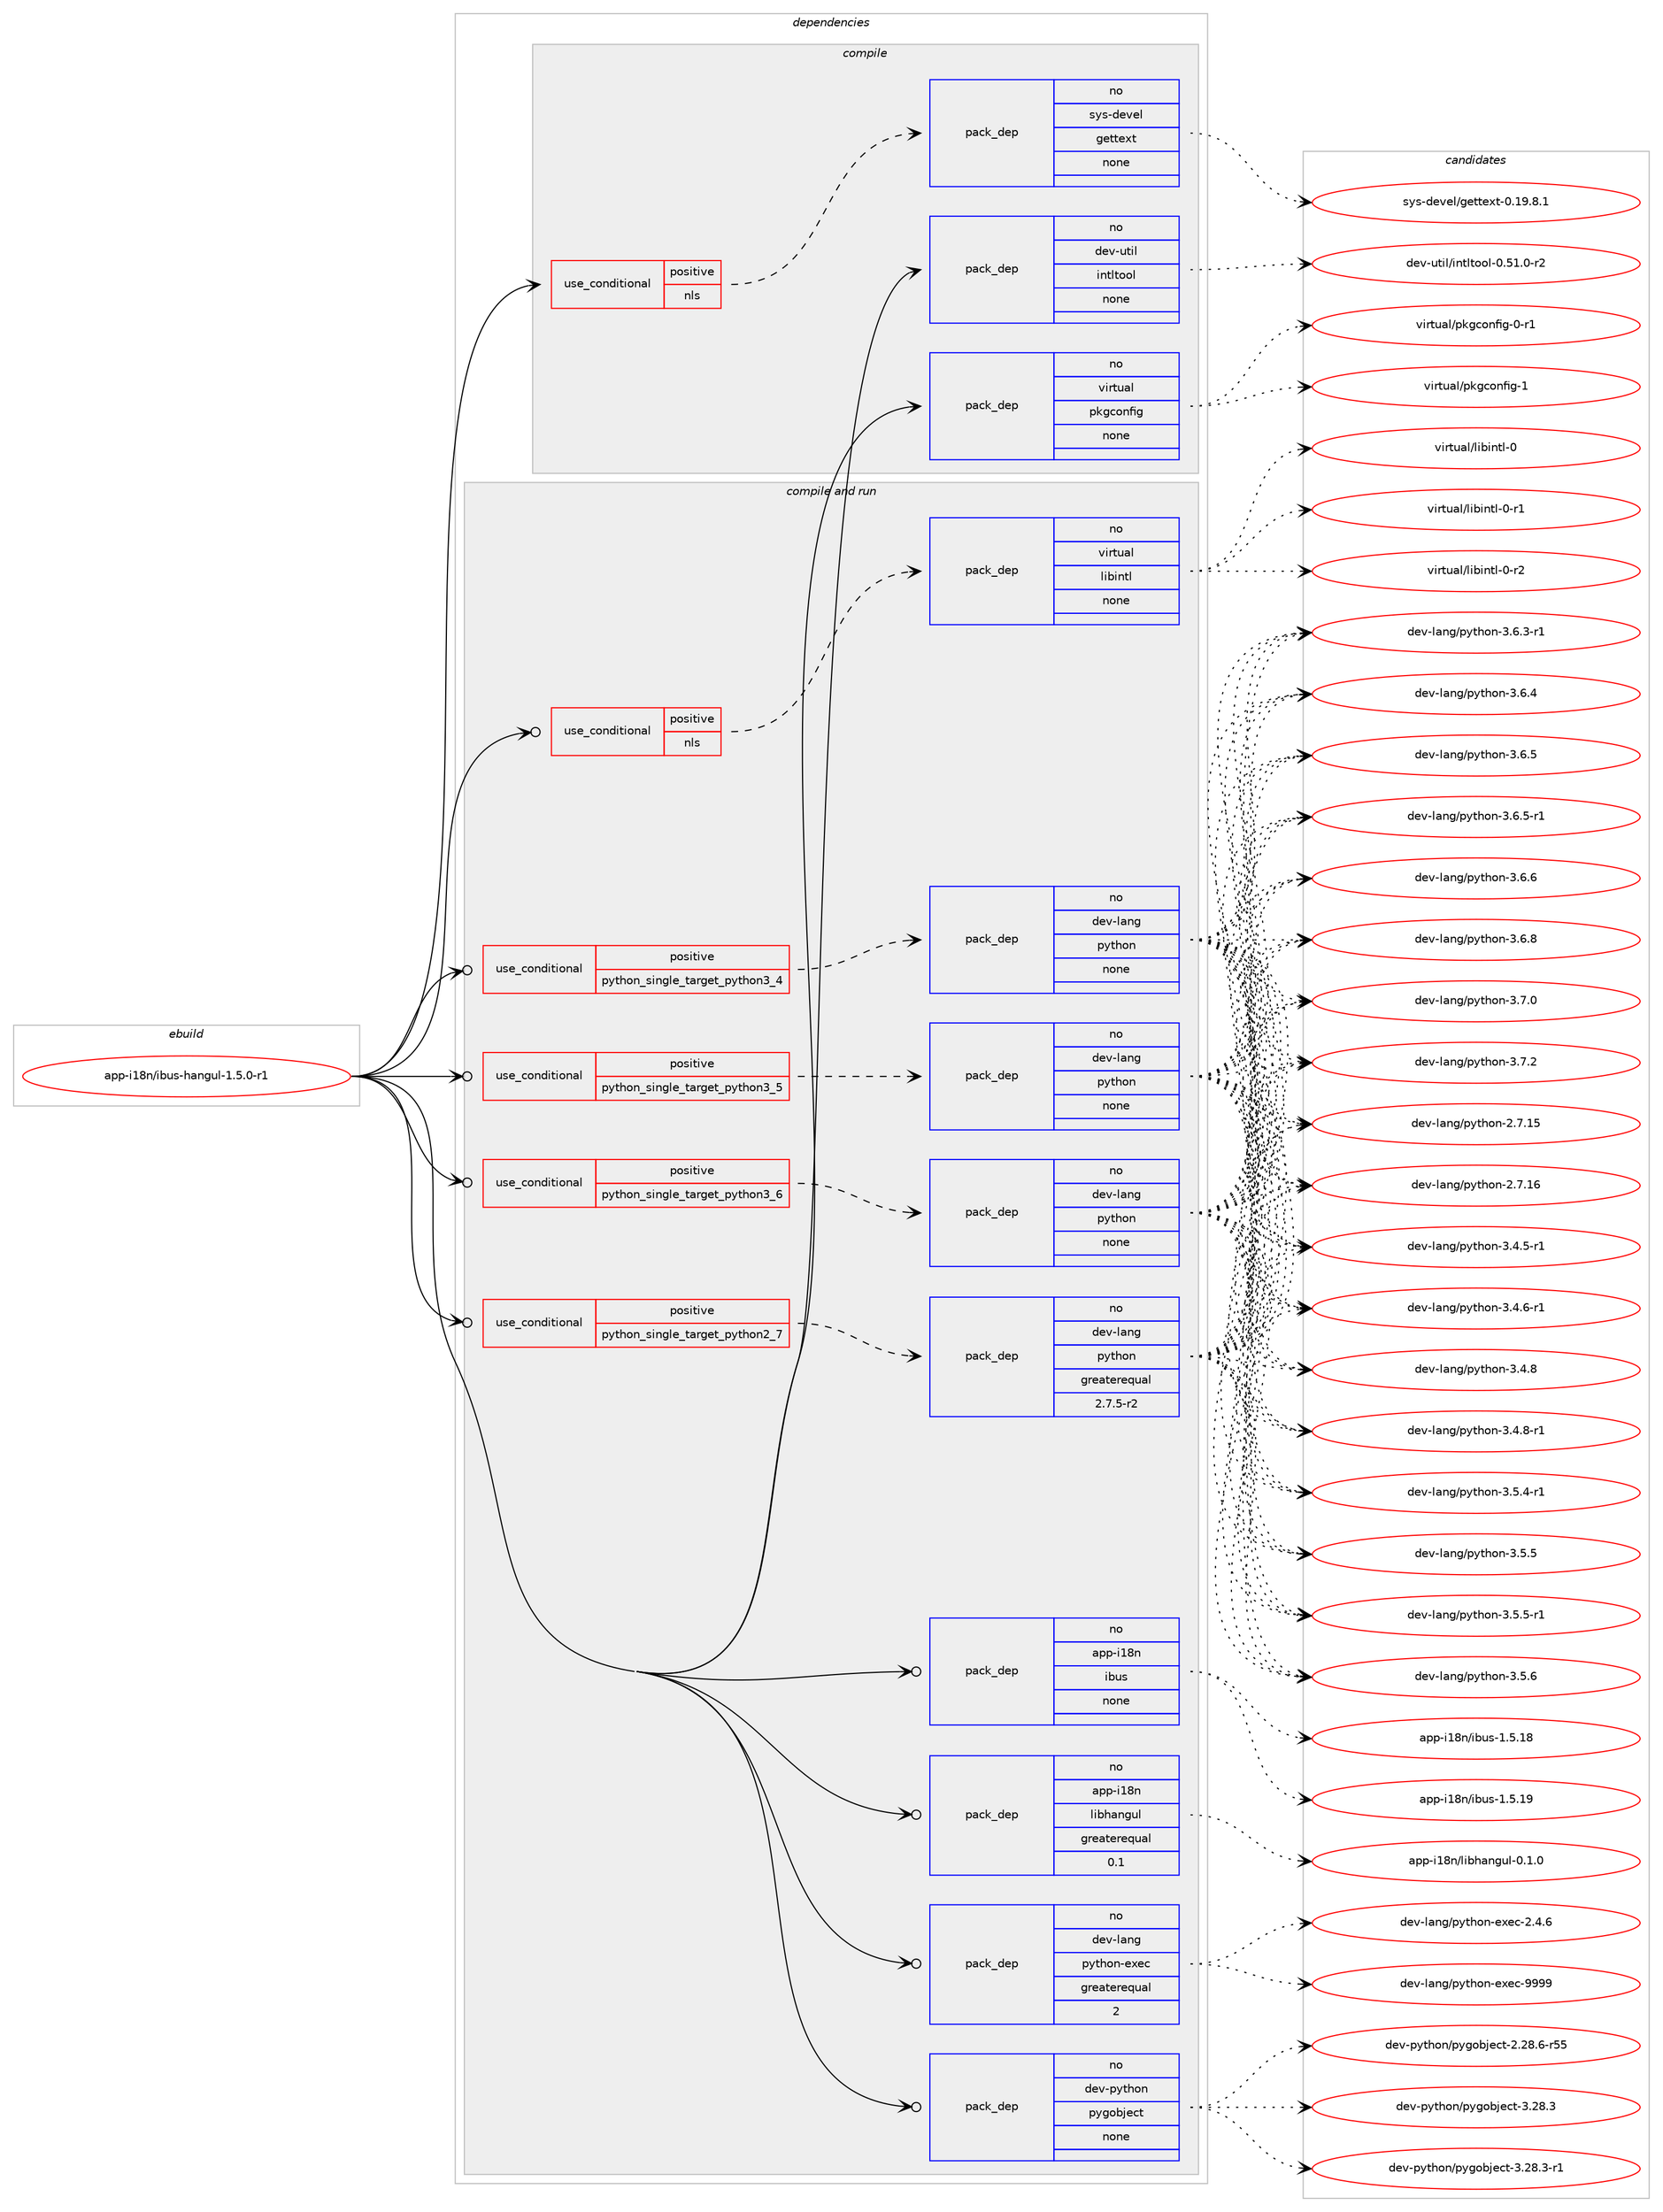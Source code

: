 digraph prolog {

# *************
# Graph options
# *************

newrank=true;
concentrate=true;
compound=true;
graph [rankdir=LR,fontname=Helvetica,fontsize=10,ranksep=1.5];#, ranksep=2.5, nodesep=0.2];
edge  [arrowhead=vee];
node  [fontname=Helvetica,fontsize=10];

# **********
# The ebuild
# **********

subgraph cluster_leftcol {
color=gray;
rank=same;
label=<<i>ebuild</i>>;
id [label="app-i18n/ibus-hangul-1.5.0-r1", color=red, width=4, href="../app-i18n/ibus-hangul-1.5.0-r1.svg"];
}

# ****************
# The dependencies
# ****************

subgraph cluster_midcol {
color=gray;
label=<<i>dependencies</i>>;
subgraph cluster_compile {
fillcolor="#eeeeee";
style=filled;
label=<<i>compile</i>>;
subgraph cond352586 {
dependency1294994 [label=<<TABLE BORDER="0" CELLBORDER="1" CELLSPACING="0" CELLPADDING="4"><TR><TD ROWSPAN="3" CELLPADDING="10">use_conditional</TD></TR><TR><TD>positive</TD></TR><TR><TD>nls</TD></TR></TABLE>>, shape=none, color=red];
subgraph pack922304 {
dependency1294995 [label=<<TABLE BORDER="0" CELLBORDER="1" CELLSPACING="0" CELLPADDING="4" WIDTH="220"><TR><TD ROWSPAN="6" CELLPADDING="30">pack_dep</TD></TR><TR><TD WIDTH="110">no</TD></TR><TR><TD>sys-devel</TD></TR><TR><TD>gettext</TD></TR><TR><TD>none</TD></TR><TR><TD></TD></TR></TABLE>>, shape=none, color=blue];
}
dependency1294994:e -> dependency1294995:w [weight=20,style="dashed",arrowhead="vee"];
}
id:e -> dependency1294994:w [weight=20,style="solid",arrowhead="vee"];
subgraph pack922305 {
dependency1294996 [label=<<TABLE BORDER="0" CELLBORDER="1" CELLSPACING="0" CELLPADDING="4" WIDTH="220"><TR><TD ROWSPAN="6" CELLPADDING="30">pack_dep</TD></TR><TR><TD WIDTH="110">no</TD></TR><TR><TD>dev-util</TD></TR><TR><TD>intltool</TD></TR><TR><TD>none</TD></TR><TR><TD></TD></TR></TABLE>>, shape=none, color=blue];
}
id:e -> dependency1294996:w [weight=20,style="solid",arrowhead="vee"];
subgraph pack922306 {
dependency1294997 [label=<<TABLE BORDER="0" CELLBORDER="1" CELLSPACING="0" CELLPADDING="4" WIDTH="220"><TR><TD ROWSPAN="6" CELLPADDING="30">pack_dep</TD></TR><TR><TD WIDTH="110">no</TD></TR><TR><TD>virtual</TD></TR><TR><TD>pkgconfig</TD></TR><TR><TD>none</TD></TR><TR><TD></TD></TR></TABLE>>, shape=none, color=blue];
}
id:e -> dependency1294997:w [weight=20,style="solid",arrowhead="vee"];
}
subgraph cluster_compileandrun {
fillcolor="#eeeeee";
style=filled;
label=<<i>compile and run</i>>;
subgraph cond352587 {
dependency1294998 [label=<<TABLE BORDER="0" CELLBORDER="1" CELLSPACING="0" CELLPADDING="4"><TR><TD ROWSPAN="3" CELLPADDING="10">use_conditional</TD></TR><TR><TD>positive</TD></TR><TR><TD>nls</TD></TR></TABLE>>, shape=none, color=red];
subgraph pack922307 {
dependency1294999 [label=<<TABLE BORDER="0" CELLBORDER="1" CELLSPACING="0" CELLPADDING="4" WIDTH="220"><TR><TD ROWSPAN="6" CELLPADDING="30">pack_dep</TD></TR><TR><TD WIDTH="110">no</TD></TR><TR><TD>virtual</TD></TR><TR><TD>libintl</TD></TR><TR><TD>none</TD></TR><TR><TD></TD></TR></TABLE>>, shape=none, color=blue];
}
dependency1294998:e -> dependency1294999:w [weight=20,style="dashed",arrowhead="vee"];
}
id:e -> dependency1294998:w [weight=20,style="solid",arrowhead="odotvee"];
subgraph cond352588 {
dependency1295000 [label=<<TABLE BORDER="0" CELLBORDER="1" CELLSPACING="0" CELLPADDING="4"><TR><TD ROWSPAN="3" CELLPADDING="10">use_conditional</TD></TR><TR><TD>positive</TD></TR><TR><TD>python_single_target_python2_7</TD></TR></TABLE>>, shape=none, color=red];
subgraph pack922308 {
dependency1295001 [label=<<TABLE BORDER="0" CELLBORDER="1" CELLSPACING="0" CELLPADDING="4" WIDTH="220"><TR><TD ROWSPAN="6" CELLPADDING="30">pack_dep</TD></TR><TR><TD WIDTH="110">no</TD></TR><TR><TD>dev-lang</TD></TR><TR><TD>python</TD></TR><TR><TD>greaterequal</TD></TR><TR><TD>2.7.5-r2</TD></TR></TABLE>>, shape=none, color=blue];
}
dependency1295000:e -> dependency1295001:w [weight=20,style="dashed",arrowhead="vee"];
}
id:e -> dependency1295000:w [weight=20,style="solid",arrowhead="odotvee"];
subgraph cond352589 {
dependency1295002 [label=<<TABLE BORDER="0" CELLBORDER="1" CELLSPACING="0" CELLPADDING="4"><TR><TD ROWSPAN="3" CELLPADDING="10">use_conditional</TD></TR><TR><TD>positive</TD></TR><TR><TD>python_single_target_python3_4</TD></TR></TABLE>>, shape=none, color=red];
subgraph pack922309 {
dependency1295003 [label=<<TABLE BORDER="0" CELLBORDER="1" CELLSPACING="0" CELLPADDING="4" WIDTH="220"><TR><TD ROWSPAN="6" CELLPADDING="30">pack_dep</TD></TR><TR><TD WIDTH="110">no</TD></TR><TR><TD>dev-lang</TD></TR><TR><TD>python</TD></TR><TR><TD>none</TD></TR><TR><TD></TD></TR></TABLE>>, shape=none, color=blue];
}
dependency1295002:e -> dependency1295003:w [weight=20,style="dashed",arrowhead="vee"];
}
id:e -> dependency1295002:w [weight=20,style="solid",arrowhead="odotvee"];
subgraph cond352590 {
dependency1295004 [label=<<TABLE BORDER="0" CELLBORDER="1" CELLSPACING="0" CELLPADDING="4"><TR><TD ROWSPAN="3" CELLPADDING="10">use_conditional</TD></TR><TR><TD>positive</TD></TR><TR><TD>python_single_target_python3_5</TD></TR></TABLE>>, shape=none, color=red];
subgraph pack922310 {
dependency1295005 [label=<<TABLE BORDER="0" CELLBORDER="1" CELLSPACING="0" CELLPADDING="4" WIDTH="220"><TR><TD ROWSPAN="6" CELLPADDING="30">pack_dep</TD></TR><TR><TD WIDTH="110">no</TD></TR><TR><TD>dev-lang</TD></TR><TR><TD>python</TD></TR><TR><TD>none</TD></TR><TR><TD></TD></TR></TABLE>>, shape=none, color=blue];
}
dependency1295004:e -> dependency1295005:w [weight=20,style="dashed",arrowhead="vee"];
}
id:e -> dependency1295004:w [weight=20,style="solid",arrowhead="odotvee"];
subgraph cond352591 {
dependency1295006 [label=<<TABLE BORDER="0" CELLBORDER="1" CELLSPACING="0" CELLPADDING="4"><TR><TD ROWSPAN="3" CELLPADDING="10">use_conditional</TD></TR><TR><TD>positive</TD></TR><TR><TD>python_single_target_python3_6</TD></TR></TABLE>>, shape=none, color=red];
subgraph pack922311 {
dependency1295007 [label=<<TABLE BORDER="0" CELLBORDER="1" CELLSPACING="0" CELLPADDING="4" WIDTH="220"><TR><TD ROWSPAN="6" CELLPADDING="30">pack_dep</TD></TR><TR><TD WIDTH="110">no</TD></TR><TR><TD>dev-lang</TD></TR><TR><TD>python</TD></TR><TR><TD>none</TD></TR><TR><TD></TD></TR></TABLE>>, shape=none, color=blue];
}
dependency1295006:e -> dependency1295007:w [weight=20,style="dashed",arrowhead="vee"];
}
id:e -> dependency1295006:w [weight=20,style="solid",arrowhead="odotvee"];
subgraph pack922312 {
dependency1295008 [label=<<TABLE BORDER="0" CELLBORDER="1" CELLSPACING="0" CELLPADDING="4" WIDTH="220"><TR><TD ROWSPAN="6" CELLPADDING="30">pack_dep</TD></TR><TR><TD WIDTH="110">no</TD></TR><TR><TD>app-i18n</TD></TR><TR><TD>ibus</TD></TR><TR><TD>none</TD></TR><TR><TD></TD></TR></TABLE>>, shape=none, color=blue];
}
id:e -> dependency1295008:w [weight=20,style="solid",arrowhead="odotvee"];
subgraph pack922313 {
dependency1295009 [label=<<TABLE BORDER="0" CELLBORDER="1" CELLSPACING="0" CELLPADDING="4" WIDTH="220"><TR><TD ROWSPAN="6" CELLPADDING="30">pack_dep</TD></TR><TR><TD WIDTH="110">no</TD></TR><TR><TD>app-i18n</TD></TR><TR><TD>libhangul</TD></TR><TR><TD>greaterequal</TD></TR><TR><TD>0.1</TD></TR></TABLE>>, shape=none, color=blue];
}
id:e -> dependency1295009:w [weight=20,style="solid",arrowhead="odotvee"];
subgraph pack922314 {
dependency1295010 [label=<<TABLE BORDER="0" CELLBORDER="1" CELLSPACING="0" CELLPADDING="4" WIDTH="220"><TR><TD ROWSPAN="6" CELLPADDING="30">pack_dep</TD></TR><TR><TD WIDTH="110">no</TD></TR><TR><TD>dev-lang</TD></TR><TR><TD>python-exec</TD></TR><TR><TD>greaterequal</TD></TR><TR><TD>2</TD></TR></TABLE>>, shape=none, color=blue];
}
id:e -> dependency1295010:w [weight=20,style="solid",arrowhead="odotvee"];
subgraph pack922315 {
dependency1295011 [label=<<TABLE BORDER="0" CELLBORDER="1" CELLSPACING="0" CELLPADDING="4" WIDTH="220"><TR><TD ROWSPAN="6" CELLPADDING="30">pack_dep</TD></TR><TR><TD WIDTH="110">no</TD></TR><TR><TD>dev-python</TD></TR><TR><TD>pygobject</TD></TR><TR><TD>none</TD></TR><TR><TD></TD></TR></TABLE>>, shape=none, color=blue];
}
id:e -> dependency1295011:w [weight=20,style="solid",arrowhead="odotvee"];
}
subgraph cluster_run {
fillcolor="#eeeeee";
style=filled;
label=<<i>run</i>>;
}
}

# **************
# The candidates
# **************

subgraph cluster_choices {
rank=same;
color=gray;
label=<<i>candidates</i>>;

subgraph choice922304 {
color=black;
nodesep=1;
choice1151211154510010111810110847103101116116101120116454846495746564649 [label="sys-devel/gettext-0.19.8.1", color=red, width=4,href="../sys-devel/gettext-0.19.8.1.svg"];
dependency1294995:e -> choice1151211154510010111810110847103101116116101120116454846495746564649:w [style=dotted,weight="100"];
}
subgraph choice922305 {
color=black;
nodesep=1;
choice1001011184511711610510847105110116108116111111108454846534946484511450 [label="dev-util/intltool-0.51.0-r2", color=red, width=4,href="../dev-util/intltool-0.51.0-r2.svg"];
dependency1294996:e -> choice1001011184511711610510847105110116108116111111108454846534946484511450:w [style=dotted,weight="100"];
}
subgraph choice922306 {
color=black;
nodesep=1;
choice11810511411611797108471121071039911111010210510345484511449 [label="virtual/pkgconfig-0-r1", color=red, width=4,href="../virtual/pkgconfig-0-r1.svg"];
choice1181051141161179710847112107103991111101021051034549 [label="virtual/pkgconfig-1", color=red, width=4,href="../virtual/pkgconfig-1.svg"];
dependency1294997:e -> choice11810511411611797108471121071039911111010210510345484511449:w [style=dotted,weight="100"];
dependency1294997:e -> choice1181051141161179710847112107103991111101021051034549:w [style=dotted,weight="100"];
}
subgraph choice922307 {
color=black;
nodesep=1;
choice1181051141161179710847108105981051101161084548 [label="virtual/libintl-0", color=red, width=4,href="../virtual/libintl-0.svg"];
choice11810511411611797108471081059810511011610845484511449 [label="virtual/libintl-0-r1", color=red, width=4,href="../virtual/libintl-0-r1.svg"];
choice11810511411611797108471081059810511011610845484511450 [label="virtual/libintl-0-r2", color=red, width=4,href="../virtual/libintl-0-r2.svg"];
dependency1294999:e -> choice1181051141161179710847108105981051101161084548:w [style=dotted,weight="100"];
dependency1294999:e -> choice11810511411611797108471081059810511011610845484511449:w [style=dotted,weight="100"];
dependency1294999:e -> choice11810511411611797108471081059810511011610845484511450:w [style=dotted,weight="100"];
}
subgraph choice922308 {
color=black;
nodesep=1;
choice10010111845108971101034711212111610411111045504655464953 [label="dev-lang/python-2.7.15", color=red, width=4,href="../dev-lang/python-2.7.15.svg"];
choice10010111845108971101034711212111610411111045504655464954 [label="dev-lang/python-2.7.16", color=red, width=4,href="../dev-lang/python-2.7.16.svg"];
choice1001011184510897110103471121211161041111104551465246534511449 [label="dev-lang/python-3.4.5-r1", color=red, width=4,href="../dev-lang/python-3.4.5-r1.svg"];
choice1001011184510897110103471121211161041111104551465246544511449 [label="dev-lang/python-3.4.6-r1", color=red, width=4,href="../dev-lang/python-3.4.6-r1.svg"];
choice100101118451089711010347112121116104111110455146524656 [label="dev-lang/python-3.4.8", color=red, width=4,href="../dev-lang/python-3.4.8.svg"];
choice1001011184510897110103471121211161041111104551465246564511449 [label="dev-lang/python-3.4.8-r1", color=red, width=4,href="../dev-lang/python-3.4.8-r1.svg"];
choice1001011184510897110103471121211161041111104551465346524511449 [label="dev-lang/python-3.5.4-r1", color=red, width=4,href="../dev-lang/python-3.5.4-r1.svg"];
choice100101118451089711010347112121116104111110455146534653 [label="dev-lang/python-3.5.5", color=red, width=4,href="../dev-lang/python-3.5.5.svg"];
choice1001011184510897110103471121211161041111104551465346534511449 [label="dev-lang/python-3.5.5-r1", color=red, width=4,href="../dev-lang/python-3.5.5-r1.svg"];
choice100101118451089711010347112121116104111110455146534654 [label="dev-lang/python-3.5.6", color=red, width=4,href="../dev-lang/python-3.5.6.svg"];
choice1001011184510897110103471121211161041111104551465446514511449 [label="dev-lang/python-3.6.3-r1", color=red, width=4,href="../dev-lang/python-3.6.3-r1.svg"];
choice100101118451089711010347112121116104111110455146544652 [label="dev-lang/python-3.6.4", color=red, width=4,href="../dev-lang/python-3.6.4.svg"];
choice100101118451089711010347112121116104111110455146544653 [label="dev-lang/python-3.6.5", color=red, width=4,href="../dev-lang/python-3.6.5.svg"];
choice1001011184510897110103471121211161041111104551465446534511449 [label="dev-lang/python-3.6.5-r1", color=red, width=4,href="../dev-lang/python-3.6.5-r1.svg"];
choice100101118451089711010347112121116104111110455146544654 [label="dev-lang/python-3.6.6", color=red, width=4,href="../dev-lang/python-3.6.6.svg"];
choice100101118451089711010347112121116104111110455146544656 [label="dev-lang/python-3.6.8", color=red, width=4,href="../dev-lang/python-3.6.8.svg"];
choice100101118451089711010347112121116104111110455146554648 [label="dev-lang/python-3.7.0", color=red, width=4,href="../dev-lang/python-3.7.0.svg"];
choice100101118451089711010347112121116104111110455146554650 [label="dev-lang/python-3.7.2", color=red, width=4,href="../dev-lang/python-3.7.2.svg"];
dependency1295001:e -> choice10010111845108971101034711212111610411111045504655464953:w [style=dotted,weight="100"];
dependency1295001:e -> choice10010111845108971101034711212111610411111045504655464954:w [style=dotted,weight="100"];
dependency1295001:e -> choice1001011184510897110103471121211161041111104551465246534511449:w [style=dotted,weight="100"];
dependency1295001:e -> choice1001011184510897110103471121211161041111104551465246544511449:w [style=dotted,weight="100"];
dependency1295001:e -> choice100101118451089711010347112121116104111110455146524656:w [style=dotted,weight="100"];
dependency1295001:e -> choice1001011184510897110103471121211161041111104551465246564511449:w [style=dotted,weight="100"];
dependency1295001:e -> choice1001011184510897110103471121211161041111104551465346524511449:w [style=dotted,weight="100"];
dependency1295001:e -> choice100101118451089711010347112121116104111110455146534653:w [style=dotted,weight="100"];
dependency1295001:e -> choice1001011184510897110103471121211161041111104551465346534511449:w [style=dotted,weight="100"];
dependency1295001:e -> choice100101118451089711010347112121116104111110455146534654:w [style=dotted,weight="100"];
dependency1295001:e -> choice1001011184510897110103471121211161041111104551465446514511449:w [style=dotted,weight="100"];
dependency1295001:e -> choice100101118451089711010347112121116104111110455146544652:w [style=dotted,weight="100"];
dependency1295001:e -> choice100101118451089711010347112121116104111110455146544653:w [style=dotted,weight="100"];
dependency1295001:e -> choice1001011184510897110103471121211161041111104551465446534511449:w [style=dotted,weight="100"];
dependency1295001:e -> choice100101118451089711010347112121116104111110455146544654:w [style=dotted,weight="100"];
dependency1295001:e -> choice100101118451089711010347112121116104111110455146544656:w [style=dotted,weight="100"];
dependency1295001:e -> choice100101118451089711010347112121116104111110455146554648:w [style=dotted,weight="100"];
dependency1295001:e -> choice100101118451089711010347112121116104111110455146554650:w [style=dotted,weight="100"];
}
subgraph choice922309 {
color=black;
nodesep=1;
choice10010111845108971101034711212111610411111045504655464953 [label="dev-lang/python-2.7.15", color=red, width=4,href="../dev-lang/python-2.7.15.svg"];
choice10010111845108971101034711212111610411111045504655464954 [label="dev-lang/python-2.7.16", color=red, width=4,href="../dev-lang/python-2.7.16.svg"];
choice1001011184510897110103471121211161041111104551465246534511449 [label="dev-lang/python-3.4.5-r1", color=red, width=4,href="../dev-lang/python-3.4.5-r1.svg"];
choice1001011184510897110103471121211161041111104551465246544511449 [label="dev-lang/python-3.4.6-r1", color=red, width=4,href="../dev-lang/python-3.4.6-r1.svg"];
choice100101118451089711010347112121116104111110455146524656 [label="dev-lang/python-3.4.8", color=red, width=4,href="../dev-lang/python-3.4.8.svg"];
choice1001011184510897110103471121211161041111104551465246564511449 [label="dev-lang/python-3.4.8-r1", color=red, width=4,href="../dev-lang/python-3.4.8-r1.svg"];
choice1001011184510897110103471121211161041111104551465346524511449 [label="dev-lang/python-3.5.4-r1", color=red, width=4,href="../dev-lang/python-3.5.4-r1.svg"];
choice100101118451089711010347112121116104111110455146534653 [label="dev-lang/python-3.5.5", color=red, width=4,href="../dev-lang/python-3.5.5.svg"];
choice1001011184510897110103471121211161041111104551465346534511449 [label="dev-lang/python-3.5.5-r1", color=red, width=4,href="../dev-lang/python-3.5.5-r1.svg"];
choice100101118451089711010347112121116104111110455146534654 [label="dev-lang/python-3.5.6", color=red, width=4,href="../dev-lang/python-3.5.6.svg"];
choice1001011184510897110103471121211161041111104551465446514511449 [label="dev-lang/python-3.6.3-r1", color=red, width=4,href="../dev-lang/python-3.6.3-r1.svg"];
choice100101118451089711010347112121116104111110455146544652 [label="dev-lang/python-3.6.4", color=red, width=4,href="../dev-lang/python-3.6.4.svg"];
choice100101118451089711010347112121116104111110455146544653 [label="dev-lang/python-3.6.5", color=red, width=4,href="../dev-lang/python-3.6.5.svg"];
choice1001011184510897110103471121211161041111104551465446534511449 [label="dev-lang/python-3.6.5-r1", color=red, width=4,href="../dev-lang/python-3.6.5-r1.svg"];
choice100101118451089711010347112121116104111110455146544654 [label="dev-lang/python-3.6.6", color=red, width=4,href="../dev-lang/python-3.6.6.svg"];
choice100101118451089711010347112121116104111110455146544656 [label="dev-lang/python-3.6.8", color=red, width=4,href="../dev-lang/python-3.6.8.svg"];
choice100101118451089711010347112121116104111110455146554648 [label="dev-lang/python-3.7.0", color=red, width=4,href="../dev-lang/python-3.7.0.svg"];
choice100101118451089711010347112121116104111110455146554650 [label="dev-lang/python-3.7.2", color=red, width=4,href="../dev-lang/python-3.7.2.svg"];
dependency1295003:e -> choice10010111845108971101034711212111610411111045504655464953:w [style=dotted,weight="100"];
dependency1295003:e -> choice10010111845108971101034711212111610411111045504655464954:w [style=dotted,weight="100"];
dependency1295003:e -> choice1001011184510897110103471121211161041111104551465246534511449:w [style=dotted,weight="100"];
dependency1295003:e -> choice1001011184510897110103471121211161041111104551465246544511449:w [style=dotted,weight="100"];
dependency1295003:e -> choice100101118451089711010347112121116104111110455146524656:w [style=dotted,weight="100"];
dependency1295003:e -> choice1001011184510897110103471121211161041111104551465246564511449:w [style=dotted,weight="100"];
dependency1295003:e -> choice1001011184510897110103471121211161041111104551465346524511449:w [style=dotted,weight="100"];
dependency1295003:e -> choice100101118451089711010347112121116104111110455146534653:w [style=dotted,weight="100"];
dependency1295003:e -> choice1001011184510897110103471121211161041111104551465346534511449:w [style=dotted,weight="100"];
dependency1295003:e -> choice100101118451089711010347112121116104111110455146534654:w [style=dotted,weight="100"];
dependency1295003:e -> choice1001011184510897110103471121211161041111104551465446514511449:w [style=dotted,weight="100"];
dependency1295003:e -> choice100101118451089711010347112121116104111110455146544652:w [style=dotted,weight="100"];
dependency1295003:e -> choice100101118451089711010347112121116104111110455146544653:w [style=dotted,weight="100"];
dependency1295003:e -> choice1001011184510897110103471121211161041111104551465446534511449:w [style=dotted,weight="100"];
dependency1295003:e -> choice100101118451089711010347112121116104111110455146544654:w [style=dotted,weight="100"];
dependency1295003:e -> choice100101118451089711010347112121116104111110455146544656:w [style=dotted,weight="100"];
dependency1295003:e -> choice100101118451089711010347112121116104111110455146554648:w [style=dotted,weight="100"];
dependency1295003:e -> choice100101118451089711010347112121116104111110455146554650:w [style=dotted,weight="100"];
}
subgraph choice922310 {
color=black;
nodesep=1;
choice10010111845108971101034711212111610411111045504655464953 [label="dev-lang/python-2.7.15", color=red, width=4,href="../dev-lang/python-2.7.15.svg"];
choice10010111845108971101034711212111610411111045504655464954 [label="dev-lang/python-2.7.16", color=red, width=4,href="../dev-lang/python-2.7.16.svg"];
choice1001011184510897110103471121211161041111104551465246534511449 [label="dev-lang/python-3.4.5-r1", color=red, width=4,href="../dev-lang/python-3.4.5-r1.svg"];
choice1001011184510897110103471121211161041111104551465246544511449 [label="dev-lang/python-3.4.6-r1", color=red, width=4,href="../dev-lang/python-3.4.6-r1.svg"];
choice100101118451089711010347112121116104111110455146524656 [label="dev-lang/python-3.4.8", color=red, width=4,href="../dev-lang/python-3.4.8.svg"];
choice1001011184510897110103471121211161041111104551465246564511449 [label="dev-lang/python-3.4.8-r1", color=red, width=4,href="../dev-lang/python-3.4.8-r1.svg"];
choice1001011184510897110103471121211161041111104551465346524511449 [label="dev-lang/python-3.5.4-r1", color=red, width=4,href="../dev-lang/python-3.5.4-r1.svg"];
choice100101118451089711010347112121116104111110455146534653 [label="dev-lang/python-3.5.5", color=red, width=4,href="../dev-lang/python-3.5.5.svg"];
choice1001011184510897110103471121211161041111104551465346534511449 [label="dev-lang/python-3.5.5-r1", color=red, width=4,href="../dev-lang/python-3.5.5-r1.svg"];
choice100101118451089711010347112121116104111110455146534654 [label="dev-lang/python-3.5.6", color=red, width=4,href="../dev-lang/python-3.5.6.svg"];
choice1001011184510897110103471121211161041111104551465446514511449 [label="dev-lang/python-3.6.3-r1", color=red, width=4,href="../dev-lang/python-3.6.3-r1.svg"];
choice100101118451089711010347112121116104111110455146544652 [label="dev-lang/python-3.6.4", color=red, width=4,href="../dev-lang/python-3.6.4.svg"];
choice100101118451089711010347112121116104111110455146544653 [label="dev-lang/python-3.6.5", color=red, width=4,href="../dev-lang/python-3.6.5.svg"];
choice1001011184510897110103471121211161041111104551465446534511449 [label="dev-lang/python-3.6.5-r1", color=red, width=4,href="../dev-lang/python-3.6.5-r1.svg"];
choice100101118451089711010347112121116104111110455146544654 [label="dev-lang/python-3.6.6", color=red, width=4,href="../dev-lang/python-3.6.6.svg"];
choice100101118451089711010347112121116104111110455146544656 [label="dev-lang/python-3.6.8", color=red, width=4,href="../dev-lang/python-3.6.8.svg"];
choice100101118451089711010347112121116104111110455146554648 [label="dev-lang/python-3.7.0", color=red, width=4,href="../dev-lang/python-3.7.0.svg"];
choice100101118451089711010347112121116104111110455146554650 [label="dev-lang/python-3.7.2", color=red, width=4,href="../dev-lang/python-3.7.2.svg"];
dependency1295005:e -> choice10010111845108971101034711212111610411111045504655464953:w [style=dotted,weight="100"];
dependency1295005:e -> choice10010111845108971101034711212111610411111045504655464954:w [style=dotted,weight="100"];
dependency1295005:e -> choice1001011184510897110103471121211161041111104551465246534511449:w [style=dotted,weight="100"];
dependency1295005:e -> choice1001011184510897110103471121211161041111104551465246544511449:w [style=dotted,weight="100"];
dependency1295005:e -> choice100101118451089711010347112121116104111110455146524656:w [style=dotted,weight="100"];
dependency1295005:e -> choice1001011184510897110103471121211161041111104551465246564511449:w [style=dotted,weight="100"];
dependency1295005:e -> choice1001011184510897110103471121211161041111104551465346524511449:w [style=dotted,weight="100"];
dependency1295005:e -> choice100101118451089711010347112121116104111110455146534653:w [style=dotted,weight="100"];
dependency1295005:e -> choice1001011184510897110103471121211161041111104551465346534511449:w [style=dotted,weight="100"];
dependency1295005:e -> choice100101118451089711010347112121116104111110455146534654:w [style=dotted,weight="100"];
dependency1295005:e -> choice1001011184510897110103471121211161041111104551465446514511449:w [style=dotted,weight="100"];
dependency1295005:e -> choice100101118451089711010347112121116104111110455146544652:w [style=dotted,weight="100"];
dependency1295005:e -> choice100101118451089711010347112121116104111110455146544653:w [style=dotted,weight="100"];
dependency1295005:e -> choice1001011184510897110103471121211161041111104551465446534511449:w [style=dotted,weight="100"];
dependency1295005:e -> choice100101118451089711010347112121116104111110455146544654:w [style=dotted,weight="100"];
dependency1295005:e -> choice100101118451089711010347112121116104111110455146544656:w [style=dotted,weight="100"];
dependency1295005:e -> choice100101118451089711010347112121116104111110455146554648:w [style=dotted,weight="100"];
dependency1295005:e -> choice100101118451089711010347112121116104111110455146554650:w [style=dotted,weight="100"];
}
subgraph choice922311 {
color=black;
nodesep=1;
choice10010111845108971101034711212111610411111045504655464953 [label="dev-lang/python-2.7.15", color=red, width=4,href="../dev-lang/python-2.7.15.svg"];
choice10010111845108971101034711212111610411111045504655464954 [label="dev-lang/python-2.7.16", color=red, width=4,href="../dev-lang/python-2.7.16.svg"];
choice1001011184510897110103471121211161041111104551465246534511449 [label="dev-lang/python-3.4.5-r1", color=red, width=4,href="../dev-lang/python-3.4.5-r1.svg"];
choice1001011184510897110103471121211161041111104551465246544511449 [label="dev-lang/python-3.4.6-r1", color=red, width=4,href="../dev-lang/python-3.4.6-r1.svg"];
choice100101118451089711010347112121116104111110455146524656 [label="dev-lang/python-3.4.8", color=red, width=4,href="../dev-lang/python-3.4.8.svg"];
choice1001011184510897110103471121211161041111104551465246564511449 [label="dev-lang/python-3.4.8-r1", color=red, width=4,href="../dev-lang/python-3.4.8-r1.svg"];
choice1001011184510897110103471121211161041111104551465346524511449 [label="dev-lang/python-3.5.4-r1", color=red, width=4,href="../dev-lang/python-3.5.4-r1.svg"];
choice100101118451089711010347112121116104111110455146534653 [label="dev-lang/python-3.5.5", color=red, width=4,href="../dev-lang/python-3.5.5.svg"];
choice1001011184510897110103471121211161041111104551465346534511449 [label="dev-lang/python-3.5.5-r1", color=red, width=4,href="../dev-lang/python-3.5.5-r1.svg"];
choice100101118451089711010347112121116104111110455146534654 [label="dev-lang/python-3.5.6", color=red, width=4,href="../dev-lang/python-3.5.6.svg"];
choice1001011184510897110103471121211161041111104551465446514511449 [label="dev-lang/python-3.6.3-r1", color=red, width=4,href="../dev-lang/python-3.6.3-r1.svg"];
choice100101118451089711010347112121116104111110455146544652 [label="dev-lang/python-3.6.4", color=red, width=4,href="../dev-lang/python-3.6.4.svg"];
choice100101118451089711010347112121116104111110455146544653 [label="dev-lang/python-3.6.5", color=red, width=4,href="../dev-lang/python-3.6.5.svg"];
choice1001011184510897110103471121211161041111104551465446534511449 [label="dev-lang/python-3.6.5-r1", color=red, width=4,href="../dev-lang/python-3.6.5-r1.svg"];
choice100101118451089711010347112121116104111110455146544654 [label="dev-lang/python-3.6.6", color=red, width=4,href="../dev-lang/python-3.6.6.svg"];
choice100101118451089711010347112121116104111110455146544656 [label="dev-lang/python-3.6.8", color=red, width=4,href="../dev-lang/python-3.6.8.svg"];
choice100101118451089711010347112121116104111110455146554648 [label="dev-lang/python-3.7.0", color=red, width=4,href="../dev-lang/python-3.7.0.svg"];
choice100101118451089711010347112121116104111110455146554650 [label="dev-lang/python-3.7.2", color=red, width=4,href="../dev-lang/python-3.7.2.svg"];
dependency1295007:e -> choice10010111845108971101034711212111610411111045504655464953:w [style=dotted,weight="100"];
dependency1295007:e -> choice10010111845108971101034711212111610411111045504655464954:w [style=dotted,weight="100"];
dependency1295007:e -> choice1001011184510897110103471121211161041111104551465246534511449:w [style=dotted,weight="100"];
dependency1295007:e -> choice1001011184510897110103471121211161041111104551465246544511449:w [style=dotted,weight="100"];
dependency1295007:e -> choice100101118451089711010347112121116104111110455146524656:w [style=dotted,weight="100"];
dependency1295007:e -> choice1001011184510897110103471121211161041111104551465246564511449:w [style=dotted,weight="100"];
dependency1295007:e -> choice1001011184510897110103471121211161041111104551465346524511449:w [style=dotted,weight="100"];
dependency1295007:e -> choice100101118451089711010347112121116104111110455146534653:w [style=dotted,weight="100"];
dependency1295007:e -> choice1001011184510897110103471121211161041111104551465346534511449:w [style=dotted,weight="100"];
dependency1295007:e -> choice100101118451089711010347112121116104111110455146534654:w [style=dotted,weight="100"];
dependency1295007:e -> choice1001011184510897110103471121211161041111104551465446514511449:w [style=dotted,weight="100"];
dependency1295007:e -> choice100101118451089711010347112121116104111110455146544652:w [style=dotted,weight="100"];
dependency1295007:e -> choice100101118451089711010347112121116104111110455146544653:w [style=dotted,weight="100"];
dependency1295007:e -> choice1001011184510897110103471121211161041111104551465446534511449:w [style=dotted,weight="100"];
dependency1295007:e -> choice100101118451089711010347112121116104111110455146544654:w [style=dotted,weight="100"];
dependency1295007:e -> choice100101118451089711010347112121116104111110455146544656:w [style=dotted,weight="100"];
dependency1295007:e -> choice100101118451089711010347112121116104111110455146554648:w [style=dotted,weight="100"];
dependency1295007:e -> choice100101118451089711010347112121116104111110455146554650:w [style=dotted,weight="100"];
}
subgraph choice922312 {
color=black;
nodesep=1;
choice97112112451054956110471059811711545494653464956 [label="app-i18n/ibus-1.5.18", color=red, width=4,href="../app-i18n/ibus-1.5.18.svg"];
choice97112112451054956110471059811711545494653464957 [label="app-i18n/ibus-1.5.19", color=red, width=4,href="../app-i18n/ibus-1.5.19.svg"];
dependency1295008:e -> choice97112112451054956110471059811711545494653464956:w [style=dotted,weight="100"];
dependency1295008:e -> choice97112112451054956110471059811711545494653464957:w [style=dotted,weight="100"];
}
subgraph choice922313 {
color=black;
nodesep=1;
choice97112112451054956110471081059810497110103117108454846494648 [label="app-i18n/libhangul-0.1.0", color=red, width=4,href="../app-i18n/libhangul-0.1.0.svg"];
dependency1295009:e -> choice97112112451054956110471081059810497110103117108454846494648:w [style=dotted,weight="100"];
}
subgraph choice922314 {
color=black;
nodesep=1;
choice1001011184510897110103471121211161041111104510112010199455046524654 [label="dev-lang/python-exec-2.4.6", color=red, width=4,href="../dev-lang/python-exec-2.4.6.svg"];
choice10010111845108971101034711212111610411111045101120101994557575757 [label="dev-lang/python-exec-9999", color=red, width=4,href="../dev-lang/python-exec-9999.svg"];
dependency1295010:e -> choice1001011184510897110103471121211161041111104510112010199455046524654:w [style=dotted,weight="100"];
dependency1295010:e -> choice10010111845108971101034711212111610411111045101120101994557575757:w [style=dotted,weight="100"];
}
subgraph choice922315 {
color=black;
nodesep=1;
choice1001011184511212111610411111047112121103111981061019911645504650564654451145353 [label="dev-python/pygobject-2.28.6-r55", color=red, width=4,href="../dev-python/pygobject-2.28.6-r55.svg"];
choice1001011184511212111610411111047112121103111981061019911645514650564651 [label="dev-python/pygobject-3.28.3", color=red, width=4,href="../dev-python/pygobject-3.28.3.svg"];
choice10010111845112121116104111110471121211031119810610199116455146505646514511449 [label="dev-python/pygobject-3.28.3-r1", color=red, width=4,href="../dev-python/pygobject-3.28.3-r1.svg"];
dependency1295011:e -> choice1001011184511212111610411111047112121103111981061019911645504650564654451145353:w [style=dotted,weight="100"];
dependency1295011:e -> choice1001011184511212111610411111047112121103111981061019911645514650564651:w [style=dotted,weight="100"];
dependency1295011:e -> choice10010111845112121116104111110471121211031119810610199116455146505646514511449:w [style=dotted,weight="100"];
}
}

}
